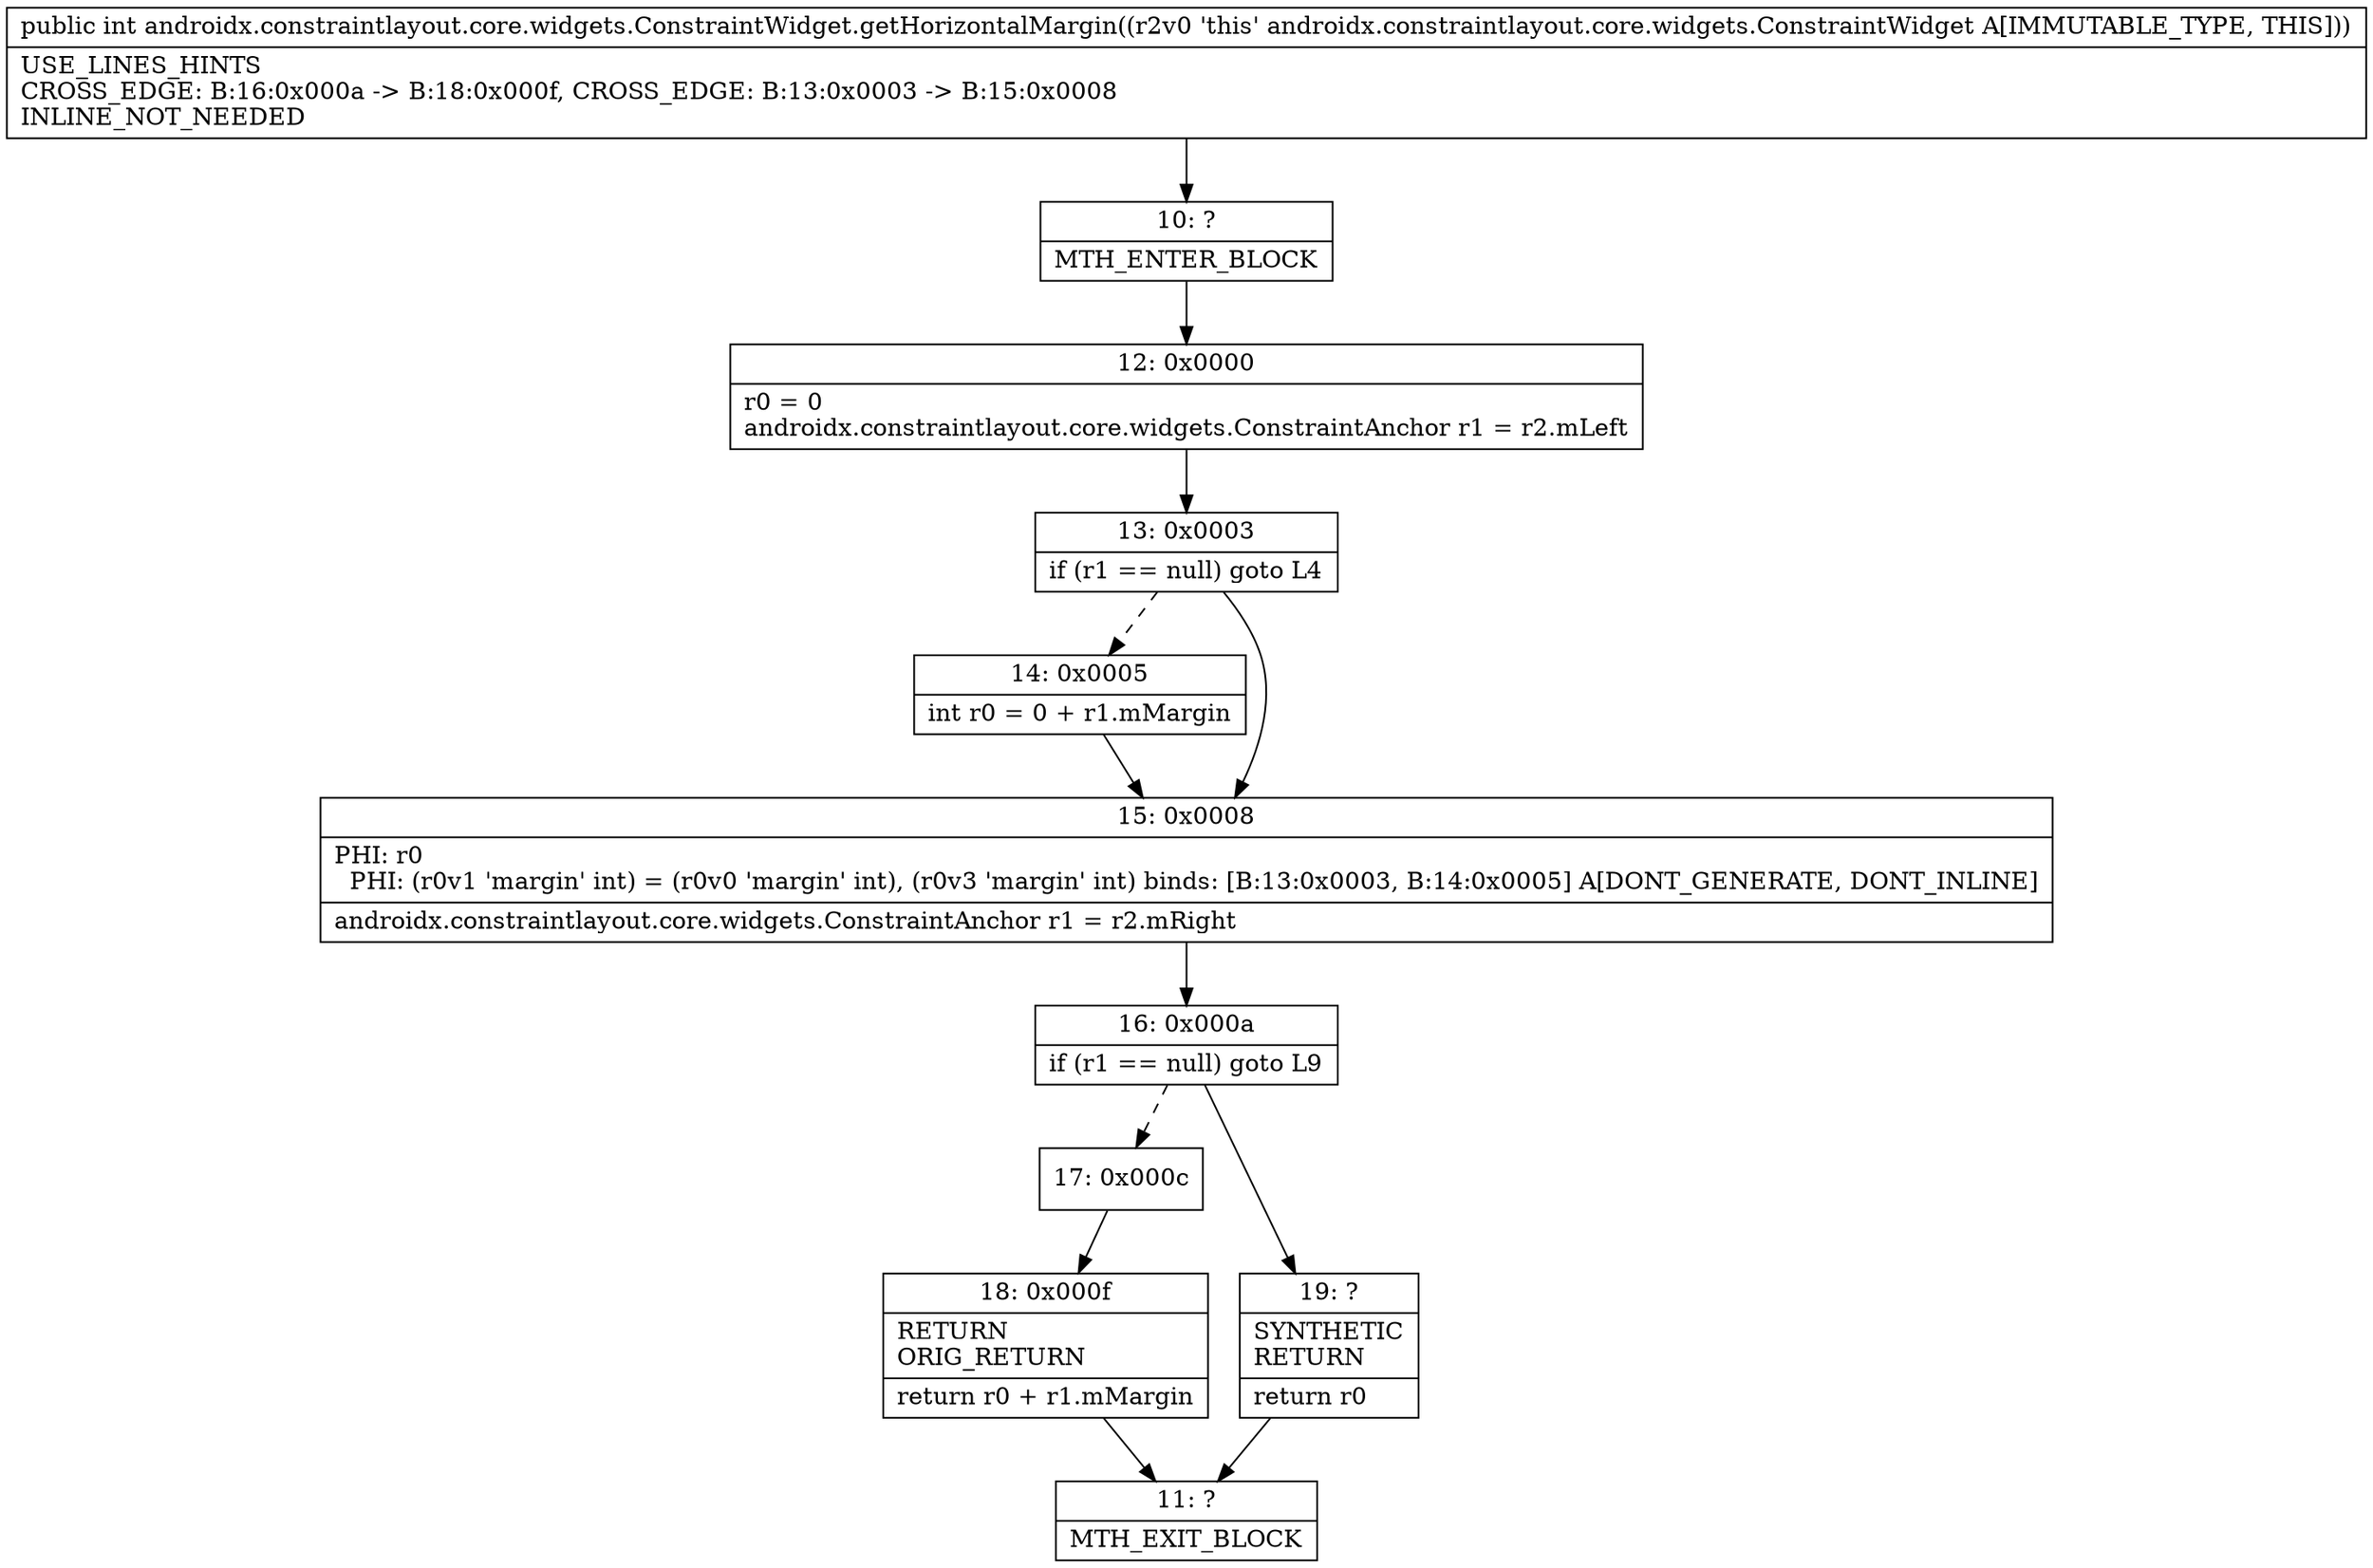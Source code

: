 digraph "CFG forandroidx.constraintlayout.core.widgets.ConstraintWidget.getHorizontalMargin()I" {
Node_10 [shape=record,label="{10\:\ ?|MTH_ENTER_BLOCK\l}"];
Node_12 [shape=record,label="{12\:\ 0x0000|r0 = 0\landroidx.constraintlayout.core.widgets.ConstraintAnchor r1 = r2.mLeft\l}"];
Node_13 [shape=record,label="{13\:\ 0x0003|if (r1 == null) goto L4\l}"];
Node_14 [shape=record,label="{14\:\ 0x0005|int r0 = 0 + r1.mMargin\l}"];
Node_15 [shape=record,label="{15\:\ 0x0008|PHI: r0 \l  PHI: (r0v1 'margin' int) = (r0v0 'margin' int), (r0v3 'margin' int) binds: [B:13:0x0003, B:14:0x0005] A[DONT_GENERATE, DONT_INLINE]\l|androidx.constraintlayout.core.widgets.ConstraintAnchor r1 = r2.mRight\l}"];
Node_16 [shape=record,label="{16\:\ 0x000a|if (r1 == null) goto L9\l}"];
Node_17 [shape=record,label="{17\:\ 0x000c}"];
Node_18 [shape=record,label="{18\:\ 0x000f|RETURN\lORIG_RETURN\l|return r0 + r1.mMargin\l}"];
Node_11 [shape=record,label="{11\:\ ?|MTH_EXIT_BLOCK\l}"];
Node_19 [shape=record,label="{19\:\ ?|SYNTHETIC\lRETURN\l|return r0\l}"];
MethodNode[shape=record,label="{public int androidx.constraintlayout.core.widgets.ConstraintWidget.getHorizontalMargin((r2v0 'this' androidx.constraintlayout.core.widgets.ConstraintWidget A[IMMUTABLE_TYPE, THIS]))  | USE_LINES_HINTS\lCROSS_EDGE: B:16:0x000a \-\> B:18:0x000f, CROSS_EDGE: B:13:0x0003 \-\> B:15:0x0008\lINLINE_NOT_NEEDED\l}"];
MethodNode -> Node_10;Node_10 -> Node_12;
Node_12 -> Node_13;
Node_13 -> Node_14[style=dashed];
Node_13 -> Node_15;
Node_14 -> Node_15;
Node_15 -> Node_16;
Node_16 -> Node_17[style=dashed];
Node_16 -> Node_19;
Node_17 -> Node_18;
Node_18 -> Node_11;
Node_19 -> Node_11;
}


